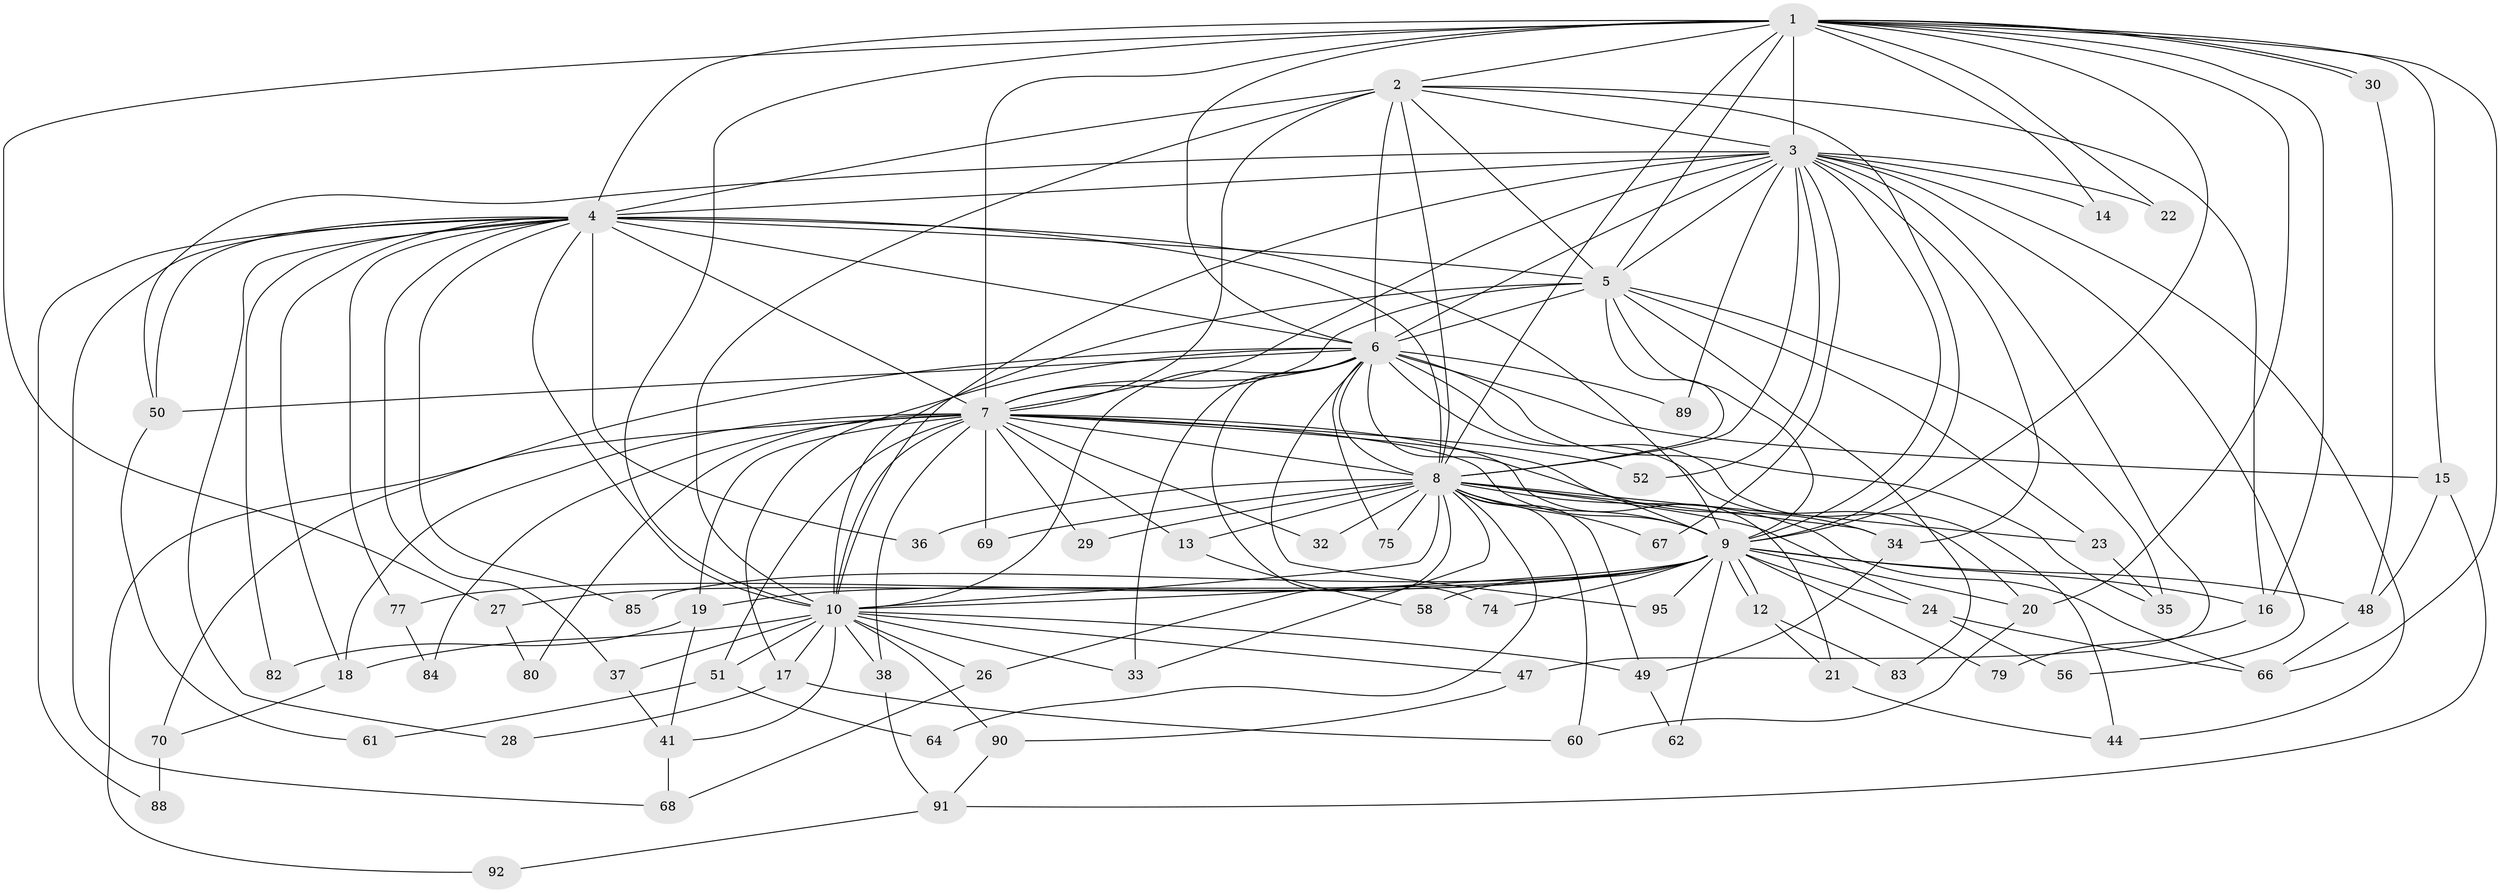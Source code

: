 // Generated by graph-tools (version 1.1) at 2025/51/02/27/25 19:51:47]
// undirected, 69 vertices, 179 edges
graph export_dot {
graph [start="1"]
  node [color=gray90,style=filled];
  1 [super="+87"];
  2 [super="+46"];
  3 [super="+59"];
  4 [super="+39"];
  5 [super="+42"];
  6 [super="+31"];
  7 [super="+54"];
  8 [super="+11"];
  9 [super="+78"];
  10 [super="+63"];
  12 [super="+25"];
  13;
  14;
  15;
  16 [super="+76"];
  17 [super="+86"];
  18 [super="+45"];
  19 [super="+65"];
  20 [super="+40"];
  21;
  22;
  23;
  24 [super="+94"];
  26;
  27;
  28;
  29;
  30;
  32;
  33 [super="+55"];
  34 [super="+43"];
  35 [super="+81"];
  36;
  37;
  38;
  41;
  44;
  47;
  48 [super="+57"];
  49 [super="+53"];
  50 [super="+73"];
  51;
  52;
  56;
  58;
  60;
  61;
  62;
  64;
  66 [super="+71"];
  67;
  68 [super="+72"];
  69;
  70;
  74;
  75;
  77;
  79;
  80;
  82;
  83;
  84;
  85;
  88;
  89;
  90;
  91 [super="+93"];
  92;
  95;
  1 -- 2;
  1 -- 3;
  1 -- 4 [weight=2];
  1 -- 5;
  1 -- 6;
  1 -- 7 [weight=2];
  1 -- 8;
  1 -- 9;
  1 -- 10;
  1 -- 14;
  1 -- 15;
  1 -- 16;
  1 -- 22;
  1 -- 27;
  1 -- 30;
  1 -- 30;
  1 -- 66;
  1 -- 20 [weight=2];
  2 -- 3;
  2 -- 4;
  2 -- 5;
  2 -- 6;
  2 -- 7 [weight=2];
  2 -- 8;
  2 -- 9;
  2 -- 10;
  2 -- 16;
  3 -- 4;
  3 -- 5;
  3 -- 6;
  3 -- 7;
  3 -- 8;
  3 -- 9;
  3 -- 10;
  3 -- 14;
  3 -- 22;
  3 -- 34;
  3 -- 47;
  3 -- 50;
  3 -- 52;
  3 -- 56;
  3 -- 67;
  3 -- 89;
  3 -- 44;
  4 -- 5;
  4 -- 6;
  4 -- 7;
  4 -- 8;
  4 -- 9 [weight=2];
  4 -- 10;
  4 -- 28;
  4 -- 36;
  4 -- 37;
  4 -- 77;
  4 -- 82;
  4 -- 85;
  4 -- 88;
  4 -- 68;
  4 -- 18;
  4 -- 50;
  5 -- 6 [weight=3];
  5 -- 7;
  5 -- 8;
  5 -- 9;
  5 -- 10 [weight=2];
  5 -- 23;
  5 -- 35;
  5 -- 83;
  6 -- 7;
  6 -- 8;
  6 -- 9;
  6 -- 10;
  6 -- 15;
  6 -- 17;
  6 -- 20;
  6 -- 33;
  6 -- 44;
  6 -- 50;
  6 -- 70;
  6 -- 74;
  6 -- 75;
  6 -- 89;
  6 -- 95;
  6 -- 35;
  7 -- 8;
  7 -- 9;
  7 -- 10;
  7 -- 13;
  7 -- 18;
  7 -- 19;
  7 -- 21;
  7 -- 29;
  7 -- 32;
  7 -- 38;
  7 -- 51;
  7 -- 52;
  7 -- 69;
  7 -- 80;
  7 -- 84;
  7 -- 92;
  7 -- 34;
  8 -- 9 [weight=2];
  8 -- 10;
  8 -- 13;
  8 -- 23;
  8 -- 24;
  8 -- 26;
  8 -- 29;
  8 -- 32;
  8 -- 33;
  8 -- 34;
  8 -- 36;
  8 -- 60;
  8 -- 64;
  8 -- 69;
  8 -- 66;
  8 -- 67;
  8 -- 75;
  8 -- 49;
  9 -- 10;
  9 -- 12;
  9 -- 12;
  9 -- 19;
  9 -- 20;
  9 -- 24;
  9 -- 27;
  9 -- 58;
  9 -- 62;
  9 -- 74;
  9 -- 77;
  9 -- 79;
  9 -- 85;
  9 -- 95;
  9 -- 16;
  9 -- 48;
  10 -- 17;
  10 -- 18;
  10 -- 26;
  10 -- 37;
  10 -- 38;
  10 -- 41;
  10 -- 47;
  10 -- 49;
  10 -- 51;
  10 -- 90;
  10 -- 33;
  12 -- 21;
  12 -- 83;
  13 -- 58;
  15 -- 48;
  15 -- 91;
  16 -- 79;
  17 -- 28;
  17 -- 60;
  18 -- 70;
  19 -- 82;
  19 -- 41;
  20 -- 60;
  21 -- 44;
  23 -- 35;
  24 -- 56;
  24 -- 66;
  26 -- 68;
  27 -- 80;
  30 -- 48;
  34 -- 49;
  37 -- 41;
  38 -- 91;
  41 -- 68;
  47 -- 90;
  48 -- 66;
  49 -- 62;
  50 -- 61;
  51 -- 61;
  51 -- 64;
  70 -- 88;
  77 -- 84;
  90 -- 91;
  91 -- 92;
}
